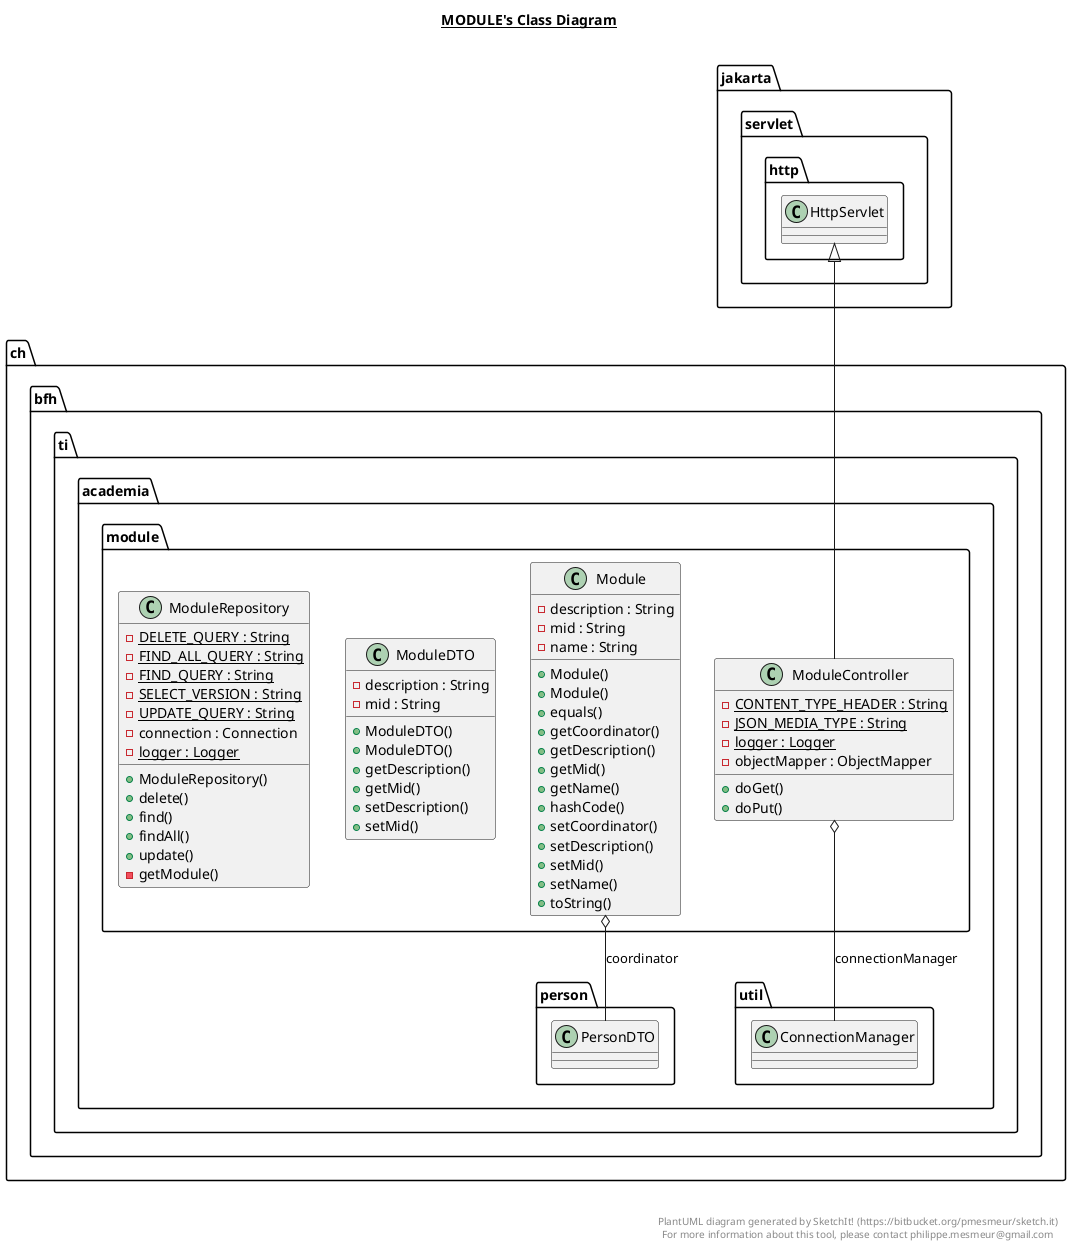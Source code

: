 @startuml

title __MODULE's Class Diagram__\n

  namespace ch.bfh.ti.academia {
    namespace module {
      class ch.bfh.ti.academia.module.Module {
          - description : String
          - mid : String
          - name : String
          + Module()
          + Module()
          + equals()
          + getCoordinator()
          + getDescription()
          + getMid()
          + getName()
          + hashCode()
          + setCoordinator()
          + setDescription()
          + setMid()
          + setName()
          + toString()
      }
    }
  }
  

  namespace ch.bfh.ti.academia {
    namespace module {
      class ch.bfh.ti.academia.module.ModuleController {
          {static} - CONTENT_TYPE_HEADER : String
          {static} - JSON_MEDIA_TYPE : String
          {static} - logger : Logger
          - objectMapper : ObjectMapper
          + doGet()
          + doPut()
      }
    }
  }
  

  namespace ch.bfh.ti.academia {
    namespace module {
      class ch.bfh.ti.academia.module.ModuleDTO {
          - description : String
          - mid : String
          + ModuleDTO()
          + ModuleDTO()
          + getDescription()
          + getMid()
          + setDescription()
          + setMid()
      }
    }
  }
  

  namespace ch.bfh.ti.academia {
    namespace module {
      class ch.bfh.ti.academia.module.ModuleRepository {
          {static} - DELETE_QUERY : String
          {static} - FIND_ALL_QUERY : String
          {static} - FIND_QUERY : String
          {static} - SELECT_VERSION : String
          {static} - UPDATE_QUERY : String
          - connection : Connection
          {static} - logger : Logger
          + ModuleRepository()
          + delete()
          + find()
          + findAll()
          + update()
          - getModule()
      }
    }
  }
  

  ch.bfh.ti.academia.module.Module o-- ch.bfh.ti.academia.person.PersonDTO : coordinator
  ch.bfh.ti.academia.module.ModuleController -up-|> jakarta.servlet.http.HttpServlet
  ch.bfh.ti.academia.module.ModuleController o-- ch.bfh.ti.academia.util.ConnectionManager : connectionManager


right footer


PlantUML diagram generated by SketchIt! (https://bitbucket.org/pmesmeur/sketch.it)
For more information about this tool, please contact philippe.mesmeur@gmail.com
endfooter

@enduml
